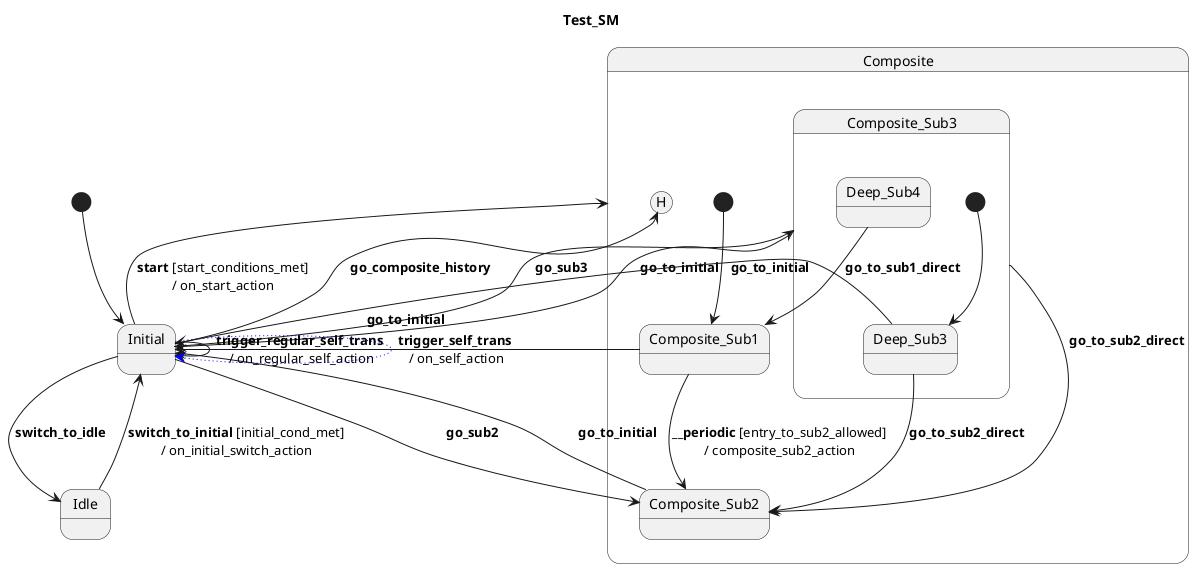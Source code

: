 @startuml
title <b>Test_SM
[*] --> Initial
state Initial
state Idle
state Composite {
state Composite_Sub1
state Composite_Sub2
state Composite_Sub3 {
state Deep_Sub3
state Deep_Sub4

}

}

Initial --> Composite: <b>start</b> [start_conditions_met]\n/ on_start_action
Initial --> Composite[H]: <b>go_composite_history</b> \n
Initial --> Idle: <b>switch_to_idle</b> \n
Initial --> Composite_Sub2: <b>go_sub2</b> \n
Initial --> Composite_Sub3: <b>go_sub3</b> \n
Initial --> Initial: <b>trigger_regular_self_trans</b> \n/ on_regular_self_action
Initial -[dotted,#blue]-> Initial: <b>trigger_self_trans</b> \n/ on_self_action
Idle --> Initial: <b>switch_to_initial</b> [initial_cond_met]\n/ on_initial_switch_action
state Composite {
[*] --> Composite_Sub1
Composite_Sub1 --> Composite_Sub2: <b>__periodic</b> [entry_to_sub2_allowed]\n/ composite_sub2_action
Composite_Sub1 --> Initial: <b>go_to_initial</b> \n
Composite_Sub2 --> Initial: <b>go_to_initial</b> \n
Composite_Sub3 --> Composite_Sub2: <b>go_to_sub2_direct</b> \n
Composite_Sub3 --> Initial: <b>go_to_initial</b> \n
}
Deep_Sub3 --> Initial: <b>go_to_initial</b> \n
Deep_Sub3 --> Composite_Sub2: <b>go_to_sub2_direct</b> \n
Deep_Sub4 --> Composite_Sub1: <b>go_to_sub1_direct</b> \n
state Composite_Sub3 {
[*] --> Deep_Sub3
}
@enduml
